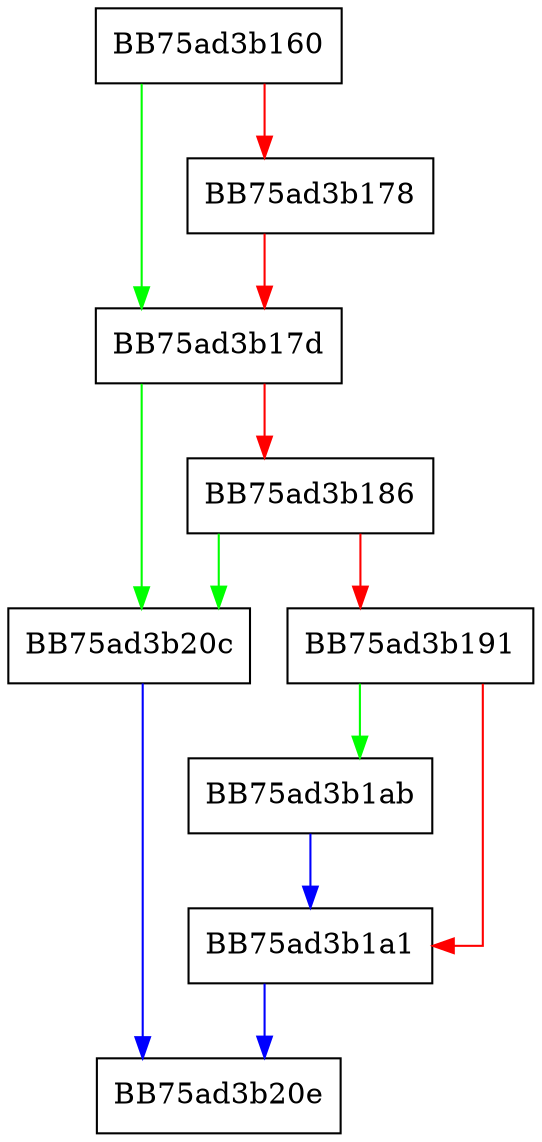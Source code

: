 digraph remove_data {
  node [shape="box"];
  graph [splines=ortho];
  BB75ad3b160 -> BB75ad3b17d [color="green"];
  BB75ad3b160 -> BB75ad3b178 [color="red"];
  BB75ad3b178 -> BB75ad3b17d [color="red"];
  BB75ad3b17d -> BB75ad3b20c [color="green"];
  BB75ad3b17d -> BB75ad3b186 [color="red"];
  BB75ad3b186 -> BB75ad3b20c [color="green"];
  BB75ad3b186 -> BB75ad3b191 [color="red"];
  BB75ad3b191 -> BB75ad3b1ab [color="green"];
  BB75ad3b191 -> BB75ad3b1a1 [color="red"];
  BB75ad3b1a1 -> BB75ad3b20e [color="blue"];
  BB75ad3b1ab -> BB75ad3b1a1 [color="blue"];
  BB75ad3b20c -> BB75ad3b20e [color="blue"];
}